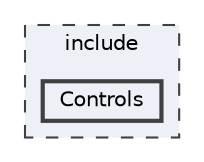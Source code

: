 digraph "Controls"
{
 // LATEX_PDF_SIZE
  bgcolor="transparent";
  edge [fontname=Helvetica,fontsize=10,labelfontname=Helvetica,labelfontsize=10];
  node [fontname=Helvetica,fontsize=10,shape=box,height=0.2,width=0.4];
  compound=true
  subgraph clusterdir_d44c64559bbebec7f509842c48db8b23 {
    graph [ bgcolor="#edf0f7", pencolor="grey25", label="include", fontname=Helvetica,fontsize=10 style="filled,dashed", URL="dir_d44c64559bbebec7f509842c48db8b23.html",tooltip=""]
  dir_f1d8824732654c391e1d0b486cad6876 [label="Controls", fillcolor="#edf0f7", color="grey25", style="filled,bold", URL="dir_f1d8824732654c391e1d0b486cad6876.html",tooltip=""];
  }
}
